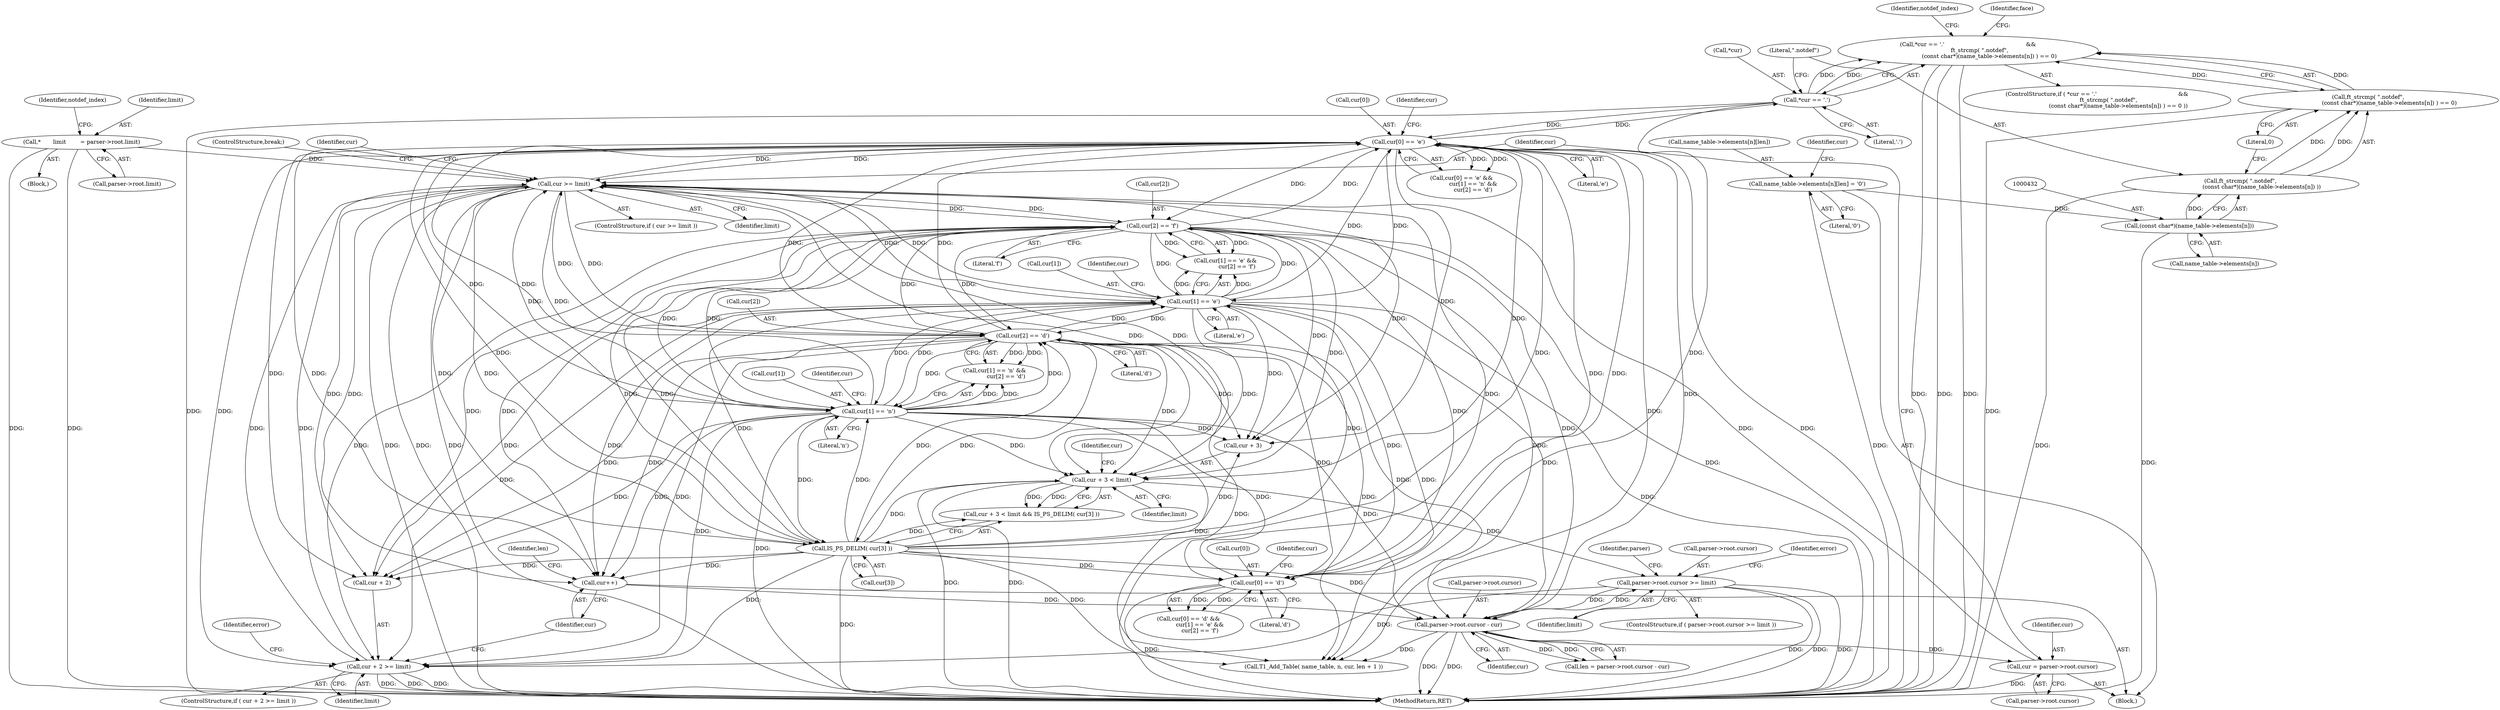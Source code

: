 digraph "0_savannah_73be9f9ab67842cfbec36ee99e8d2301434c84ca@API" {
"1000423" [label="(Call,*cur == '.'                                              &&\n             ft_strcmp( \".notdef\",\n                        (const char*)(name_table->elements[n]) ) == 0)"];
"1000424" [label="(Call,*cur == '.')"];
"1000323" [label="(Call,cur[0] == 'e')"];
"1000301" [label="(Call,cur[0] == 'd')"];
"1000283" [label="(Call,cur >= limit)"];
"1000312" [label="(Call,cur[2] == 'f')"];
"1000334" [label="(Call,cur[2] == 'd')"];
"1000329" [label="(Call,cur[1] == 'n')"];
"1000307" [label="(Call,cur[1] == 'e')"];
"1000294" [label="(Call,IS_PS_DELIM( cur[3] ))"];
"1000275" [label="(Call,cur = parser->root.cursor)"];
"1000379" [label="(Call,parser->root.cursor - cur)"];
"1000343" [label="(Call,parser->root.cursor >= limit)"];
"1000289" [label="(Call,cur + 3 < limit)"];
"1000375" [label="(Call,cur++)"];
"1000181" [label="(Call,*       limit        = parser->root.limit)"];
"1000364" [label="(Call,cur + 2 >= limit)"];
"1000428" [label="(Call,ft_strcmp( \".notdef\",\n                        (const char*)(name_table->elements[n]) ) == 0)"];
"1000429" [label="(Call,ft_strcmp( \".notdef\",\n                        (const char*)(name_table->elements[n]) ))"];
"1000431" [label="(Call,(const char*)(name_table->elements[n]))"];
"1000413" [label="(Call,name_table->elements[n][len] = '\0')"];
"1000293" [label="(Identifier,limit)"];
"1000532" [label="(MethodReturn,RET)"];
"1000343" [label="(Call,parser->root.cursor >= limit)"];
"1000377" [label="(Call,len = parser->root.cursor - cur)"];
"1000438" [label="(Literal,0)"];
"1000441" [label="(Identifier,notdef_index)"];
"1000380" [label="(Call,parser->root.cursor)"];
"1000192" [label="(Identifier,notdef_index)"];
"1000290" [label="(Call,cur + 3)"];
"1000424" [label="(Call,*cur == '.')"];
"1000379" [label="(Call,parser->root.cursor - cur)"];
"1000331" [label="(Identifier,cur)"];
"1000313" [label="(Call,cur[2])"];
"1000277" [label="(Call,parser->root.cursor)"];
"1000428" [label="(Call,ft_strcmp( \".notdef\",\n                        (const char*)(name_table->elements[n]) ) == 0)"];
"1000311" [label="(Literal,'e')"];
"1000323" [label="(Call,cur[0] == 'e')"];
"1000296" [label="(Identifier,cur)"];
"1000429" [label="(Call,ft_strcmp( \".notdef\",\n                        (const char*)(name_table->elements[n]) ))"];
"1000307" [label="(Call,cur[1] == 'e')"];
"1000308" [label="(Call,cur[1])"];
"1000414" [label="(Call,name_table->elements[n][len])"];
"1000284" [label="(Identifier,cur)"];
"1000322" [label="(Call,cur[0] == 'e' &&\n             cur[1] == 'n' &&\n             cur[2] == 'd')"];
"1000294" [label="(Call,IS_PS_DELIM( cur[3] ))"];
"1000291" [label="(Identifier,cur)"];
"1000330" [label="(Call,cur[1])"];
"1000403" [label="(Call,T1_Add_Table( name_table, n, cur, len + 1 ))"];
"1000349" [label="(Identifier,limit)"];
"1000282" [label="(ControlStructure,if ( cur >= limit ))"];
"1000182" [label="(Identifier,limit)"];
"1000183" [label="(Call,parser->root.limit)"];
"1000433" [label="(Call,name_table->elements[n])"];
"1000336" [label="(Identifier,cur)"];
"1000452" [label="(Identifier,face)"];
"1000431" [label="(Call,(const char*)(name_table->elements[n]))"];
"1000425" [label="(Call,*cur)"];
"1000295" [label="(Call,cur[3])"];
"1000352" [label="(Identifier,error)"];
"1000302" [label="(Call,cur[0])"];
"1000365" [label="(Call,cur + 2)"];
"1000327" [label="(Literal,'e')"];
"1000300" [label="(Call,cur[0] == 'd' &&\n             cur[1] == 'e' &&\n             cur[2] == 'f')"];
"1000359" [label="(Identifier,parser)"];
"1000426" [label="(Identifier,cur)"];
"1000335" [label="(Call,cur[2])"];
"1000309" [label="(Identifier,cur)"];
"1000181" [label="(Call,*       limit        = parser->root.limit)"];
"1000329" [label="(Call,cur[1] == 'n')"];
"1000305" [label="(Literal,'d')"];
"1000324" [label="(Call,cur[0])"];
"1000301" [label="(Call,cur[0] == 'd')"];
"1000276" [label="(Identifier,cur)"];
"1000270" [label="(Block,)"];
"1000342" [label="(ControlStructure,if ( parser->root.cursor >= limit ))"];
"1000375" [label="(Call,cur++)"];
"1000288" [label="(Call,cur + 3 < limit && IS_PS_DELIM( cur[3] ))"];
"1000422" [label="(ControlStructure,if ( *cur == '.'                                              &&\n             ft_strcmp( \".notdef\",\n                        (const char*)(name_table->elements[n]) ) == 0 ))"];
"1000338" [label="(Literal,'d')"];
"1000275" [label="(Call,cur = parser->root.cursor)"];
"1000344" [label="(Call,parser->root.cursor)"];
"1000316" [label="(Literal,'f')"];
"1000312" [label="(Call,cur[2] == 'f')"];
"1000363" [label="(ControlStructure,if ( cur + 2 >= limit ))"];
"1000368" [label="(Identifier,limit)"];
"1000306" [label="(Call,cur[1] == 'e' &&\n             cur[2] == 'f')"];
"1000413" [label="(Call,name_table->elements[n][len] = '\0')"];
"1000430" [label="(Literal,\".notdef\")"];
"1000289" [label="(Call,cur + 3 < limit)"];
"1000385" [label="(Identifier,cur)"];
"1000285" [label="(Identifier,limit)"];
"1000371" [label="(Identifier,error)"];
"1000283" [label="(Call,cur >= limit)"];
"1000334" [label="(Call,cur[2] == 'd')"];
"1000376" [label="(Identifier,cur)"];
"1000333" [label="(Literal,'n')"];
"1000314" [label="(Identifier,cur)"];
"1000427" [label="(Literal,'.')"];
"1000133" [label="(Block,)"];
"1000378" [label="(Identifier,len)"];
"1000423" [label="(Call,*cur == '.'                                              &&\n             ft_strcmp( \".notdef\",\n                        (const char*)(name_table->elements[n]) ) == 0)"];
"1000421" [label="(Literal,'\0')"];
"1000286" [label="(ControlStructure,break;)"];
"1000328" [label="(Call,cur[1] == 'n' &&\n             cur[2] == 'd')"];
"1000364" [label="(Call,cur + 2 >= limit)"];
"1000423" -> "1000422"  [label="AST: "];
"1000423" -> "1000424"  [label="CFG: "];
"1000423" -> "1000428"  [label="CFG: "];
"1000424" -> "1000423"  [label="AST: "];
"1000428" -> "1000423"  [label="AST: "];
"1000441" -> "1000423"  [label="CFG: "];
"1000452" -> "1000423"  [label="CFG: "];
"1000423" -> "1000532"  [label="DDG: "];
"1000423" -> "1000532"  [label="DDG: "];
"1000423" -> "1000532"  [label="DDG: "];
"1000424" -> "1000423"  [label="DDG: "];
"1000424" -> "1000423"  [label="DDG: "];
"1000428" -> "1000423"  [label="DDG: "];
"1000428" -> "1000423"  [label="DDG: "];
"1000424" -> "1000427"  [label="CFG: "];
"1000425" -> "1000424"  [label="AST: "];
"1000427" -> "1000424"  [label="AST: "];
"1000430" -> "1000424"  [label="CFG: "];
"1000424" -> "1000532"  [label="DDG: "];
"1000424" -> "1000301"  [label="DDG: "];
"1000424" -> "1000323"  [label="DDG: "];
"1000323" -> "1000424"  [label="DDG: "];
"1000323" -> "1000322"  [label="AST: "];
"1000323" -> "1000327"  [label="CFG: "];
"1000324" -> "1000323"  [label="AST: "];
"1000327" -> "1000323"  [label="AST: "];
"1000331" -> "1000323"  [label="CFG: "];
"1000322" -> "1000323"  [label="CFG: "];
"1000323" -> "1000532"  [label="DDG: "];
"1000323" -> "1000283"  [label="DDG: "];
"1000323" -> "1000289"  [label="DDG: "];
"1000323" -> "1000290"  [label="DDG: "];
"1000323" -> "1000294"  [label="DDG: "];
"1000323" -> "1000301"  [label="DDG: "];
"1000323" -> "1000307"  [label="DDG: "];
"1000323" -> "1000312"  [label="DDG: "];
"1000323" -> "1000322"  [label="DDG: "];
"1000323" -> "1000322"  [label="DDG: "];
"1000301" -> "1000323"  [label="DDG: "];
"1000283" -> "1000323"  [label="DDG: "];
"1000312" -> "1000323"  [label="DDG: "];
"1000329" -> "1000323"  [label="DDG: "];
"1000307" -> "1000323"  [label="DDG: "];
"1000334" -> "1000323"  [label="DDG: "];
"1000294" -> "1000323"  [label="DDG: "];
"1000323" -> "1000329"  [label="DDG: "];
"1000323" -> "1000334"  [label="DDG: "];
"1000323" -> "1000364"  [label="DDG: "];
"1000323" -> "1000365"  [label="DDG: "];
"1000323" -> "1000375"  [label="DDG: "];
"1000323" -> "1000379"  [label="DDG: "];
"1000323" -> "1000403"  [label="DDG: "];
"1000301" -> "1000300"  [label="AST: "];
"1000301" -> "1000305"  [label="CFG: "];
"1000302" -> "1000301"  [label="AST: "];
"1000305" -> "1000301"  [label="AST: "];
"1000309" -> "1000301"  [label="CFG: "];
"1000300" -> "1000301"  [label="CFG: "];
"1000301" -> "1000532"  [label="DDG: "];
"1000301" -> "1000300"  [label="DDG: "];
"1000301" -> "1000300"  [label="DDG: "];
"1000283" -> "1000301"  [label="DDG: "];
"1000312" -> "1000301"  [label="DDG: "];
"1000329" -> "1000301"  [label="DDG: "];
"1000307" -> "1000301"  [label="DDG: "];
"1000334" -> "1000301"  [label="DDG: "];
"1000294" -> "1000301"  [label="DDG: "];
"1000283" -> "1000282"  [label="AST: "];
"1000283" -> "1000285"  [label="CFG: "];
"1000284" -> "1000283"  [label="AST: "];
"1000285" -> "1000283"  [label="AST: "];
"1000286" -> "1000283"  [label="CFG: "];
"1000291" -> "1000283"  [label="CFG: "];
"1000283" -> "1000532"  [label="DDG: "];
"1000283" -> "1000532"  [label="DDG: "];
"1000283" -> "1000532"  [label="DDG: "];
"1000312" -> "1000283"  [label="DDG: "];
"1000329" -> "1000283"  [label="DDG: "];
"1000275" -> "1000283"  [label="DDG: "];
"1000307" -> "1000283"  [label="DDG: "];
"1000334" -> "1000283"  [label="DDG: "];
"1000294" -> "1000283"  [label="DDG: "];
"1000181" -> "1000283"  [label="DDG: "];
"1000364" -> "1000283"  [label="DDG: "];
"1000283" -> "1000289"  [label="DDG: "];
"1000283" -> "1000289"  [label="DDG: "];
"1000283" -> "1000290"  [label="DDG: "];
"1000283" -> "1000294"  [label="DDG: "];
"1000283" -> "1000307"  [label="DDG: "];
"1000283" -> "1000312"  [label="DDG: "];
"1000283" -> "1000329"  [label="DDG: "];
"1000283" -> "1000334"  [label="DDG: "];
"1000283" -> "1000364"  [label="DDG: "];
"1000283" -> "1000365"  [label="DDG: "];
"1000283" -> "1000375"  [label="DDG: "];
"1000312" -> "1000306"  [label="AST: "];
"1000312" -> "1000316"  [label="CFG: "];
"1000313" -> "1000312"  [label="AST: "];
"1000316" -> "1000312"  [label="AST: "];
"1000306" -> "1000312"  [label="CFG: "];
"1000312" -> "1000532"  [label="DDG: "];
"1000312" -> "1000289"  [label="DDG: "];
"1000312" -> "1000290"  [label="DDG: "];
"1000312" -> "1000294"  [label="DDG: "];
"1000312" -> "1000307"  [label="DDG: "];
"1000312" -> "1000306"  [label="DDG: "];
"1000312" -> "1000306"  [label="DDG: "];
"1000334" -> "1000312"  [label="DDG: "];
"1000329" -> "1000312"  [label="DDG: "];
"1000307" -> "1000312"  [label="DDG: "];
"1000294" -> "1000312"  [label="DDG: "];
"1000312" -> "1000329"  [label="DDG: "];
"1000312" -> "1000334"  [label="DDG: "];
"1000312" -> "1000364"  [label="DDG: "];
"1000312" -> "1000365"  [label="DDG: "];
"1000312" -> "1000375"  [label="DDG: "];
"1000312" -> "1000379"  [label="DDG: "];
"1000312" -> "1000403"  [label="DDG: "];
"1000334" -> "1000328"  [label="AST: "];
"1000334" -> "1000338"  [label="CFG: "];
"1000335" -> "1000334"  [label="AST: "];
"1000338" -> "1000334"  [label="AST: "];
"1000328" -> "1000334"  [label="CFG: "];
"1000334" -> "1000532"  [label="DDG: "];
"1000334" -> "1000289"  [label="DDG: "];
"1000334" -> "1000290"  [label="DDG: "];
"1000334" -> "1000294"  [label="DDG: "];
"1000334" -> "1000307"  [label="DDG: "];
"1000334" -> "1000329"  [label="DDG: "];
"1000334" -> "1000328"  [label="DDG: "];
"1000334" -> "1000328"  [label="DDG: "];
"1000329" -> "1000334"  [label="DDG: "];
"1000307" -> "1000334"  [label="DDG: "];
"1000294" -> "1000334"  [label="DDG: "];
"1000334" -> "1000364"  [label="DDG: "];
"1000334" -> "1000365"  [label="DDG: "];
"1000334" -> "1000375"  [label="DDG: "];
"1000334" -> "1000379"  [label="DDG: "];
"1000334" -> "1000403"  [label="DDG: "];
"1000329" -> "1000328"  [label="AST: "];
"1000329" -> "1000333"  [label="CFG: "];
"1000330" -> "1000329"  [label="AST: "];
"1000333" -> "1000329"  [label="AST: "];
"1000336" -> "1000329"  [label="CFG: "];
"1000328" -> "1000329"  [label="CFG: "];
"1000329" -> "1000532"  [label="DDG: "];
"1000329" -> "1000289"  [label="DDG: "];
"1000329" -> "1000290"  [label="DDG: "];
"1000329" -> "1000294"  [label="DDG: "];
"1000329" -> "1000307"  [label="DDG: "];
"1000329" -> "1000328"  [label="DDG: "];
"1000329" -> "1000328"  [label="DDG: "];
"1000307" -> "1000329"  [label="DDG: "];
"1000294" -> "1000329"  [label="DDG: "];
"1000329" -> "1000364"  [label="DDG: "];
"1000329" -> "1000365"  [label="DDG: "];
"1000329" -> "1000375"  [label="DDG: "];
"1000329" -> "1000379"  [label="DDG: "];
"1000329" -> "1000403"  [label="DDG: "];
"1000307" -> "1000306"  [label="AST: "];
"1000307" -> "1000311"  [label="CFG: "];
"1000308" -> "1000307"  [label="AST: "];
"1000311" -> "1000307"  [label="AST: "];
"1000314" -> "1000307"  [label="CFG: "];
"1000306" -> "1000307"  [label="CFG: "];
"1000307" -> "1000532"  [label="DDG: "];
"1000307" -> "1000289"  [label="DDG: "];
"1000307" -> "1000290"  [label="DDG: "];
"1000307" -> "1000294"  [label="DDG: "];
"1000307" -> "1000306"  [label="DDG: "];
"1000307" -> "1000306"  [label="DDG: "];
"1000294" -> "1000307"  [label="DDG: "];
"1000307" -> "1000364"  [label="DDG: "];
"1000307" -> "1000365"  [label="DDG: "];
"1000307" -> "1000375"  [label="DDG: "];
"1000307" -> "1000379"  [label="DDG: "];
"1000307" -> "1000403"  [label="DDG: "];
"1000294" -> "1000288"  [label="AST: "];
"1000294" -> "1000295"  [label="CFG: "];
"1000295" -> "1000294"  [label="AST: "];
"1000288" -> "1000294"  [label="CFG: "];
"1000294" -> "1000532"  [label="DDG: "];
"1000294" -> "1000289"  [label="DDG: "];
"1000294" -> "1000290"  [label="DDG: "];
"1000294" -> "1000288"  [label="DDG: "];
"1000294" -> "1000364"  [label="DDG: "];
"1000294" -> "1000365"  [label="DDG: "];
"1000294" -> "1000375"  [label="DDG: "];
"1000294" -> "1000379"  [label="DDG: "];
"1000294" -> "1000403"  [label="DDG: "];
"1000275" -> "1000270"  [label="AST: "];
"1000275" -> "1000277"  [label="CFG: "];
"1000276" -> "1000275"  [label="AST: "];
"1000277" -> "1000275"  [label="AST: "];
"1000284" -> "1000275"  [label="CFG: "];
"1000275" -> "1000532"  [label="DDG: "];
"1000379" -> "1000275"  [label="DDG: "];
"1000379" -> "1000377"  [label="AST: "];
"1000379" -> "1000385"  [label="CFG: "];
"1000380" -> "1000379"  [label="AST: "];
"1000385" -> "1000379"  [label="AST: "];
"1000377" -> "1000379"  [label="CFG: "];
"1000379" -> "1000532"  [label="DDG: "];
"1000379" -> "1000532"  [label="DDG: "];
"1000379" -> "1000343"  [label="DDG: "];
"1000379" -> "1000377"  [label="DDG: "];
"1000379" -> "1000377"  [label="DDG: "];
"1000343" -> "1000379"  [label="DDG: "];
"1000375" -> "1000379"  [label="DDG: "];
"1000379" -> "1000403"  [label="DDG: "];
"1000343" -> "1000342"  [label="AST: "];
"1000343" -> "1000349"  [label="CFG: "];
"1000344" -> "1000343"  [label="AST: "];
"1000349" -> "1000343"  [label="AST: "];
"1000352" -> "1000343"  [label="CFG: "];
"1000359" -> "1000343"  [label="CFG: "];
"1000343" -> "1000532"  [label="DDG: "];
"1000343" -> "1000532"  [label="DDG: "];
"1000343" -> "1000532"  [label="DDG: "];
"1000289" -> "1000343"  [label="DDG: "];
"1000343" -> "1000364"  [label="DDG: "];
"1000289" -> "1000288"  [label="AST: "];
"1000289" -> "1000293"  [label="CFG: "];
"1000290" -> "1000289"  [label="AST: "];
"1000293" -> "1000289"  [label="AST: "];
"1000296" -> "1000289"  [label="CFG: "];
"1000288" -> "1000289"  [label="CFG: "];
"1000289" -> "1000532"  [label="DDG: "];
"1000289" -> "1000532"  [label="DDG: "];
"1000289" -> "1000288"  [label="DDG: "];
"1000289" -> "1000288"  [label="DDG: "];
"1000375" -> "1000270"  [label="AST: "];
"1000375" -> "1000376"  [label="CFG: "];
"1000376" -> "1000375"  [label="AST: "];
"1000378" -> "1000375"  [label="CFG: "];
"1000181" -> "1000133"  [label="AST: "];
"1000181" -> "1000183"  [label="CFG: "];
"1000182" -> "1000181"  [label="AST: "];
"1000183" -> "1000181"  [label="AST: "];
"1000192" -> "1000181"  [label="CFG: "];
"1000181" -> "1000532"  [label="DDG: "];
"1000181" -> "1000532"  [label="DDG: "];
"1000364" -> "1000363"  [label="AST: "];
"1000364" -> "1000368"  [label="CFG: "];
"1000365" -> "1000364"  [label="AST: "];
"1000368" -> "1000364"  [label="AST: "];
"1000371" -> "1000364"  [label="CFG: "];
"1000376" -> "1000364"  [label="CFG: "];
"1000364" -> "1000532"  [label="DDG: "];
"1000364" -> "1000532"  [label="DDG: "];
"1000364" -> "1000532"  [label="DDG: "];
"1000428" -> "1000438"  [label="CFG: "];
"1000429" -> "1000428"  [label="AST: "];
"1000438" -> "1000428"  [label="AST: "];
"1000428" -> "1000532"  [label="DDG: "];
"1000429" -> "1000428"  [label="DDG: "];
"1000429" -> "1000428"  [label="DDG: "];
"1000429" -> "1000431"  [label="CFG: "];
"1000430" -> "1000429"  [label="AST: "];
"1000431" -> "1000429"  [label="AST: "];
"1000438" -> "1000429"  [label="CFG: "];
"1000429" -> "1000532"  [label="DDG: "];
"1000431" -> "1000429"  [label="DDG: "];
"1000431" -> "1000433"  [label="CFG: "];
"1000432" -> "1000431"  [label="AST: "];
"1000433" -> "1000431"  [label="AST: "];
"1000431" -> "1000532"  [label="DDG: "];
"1000413" -> "1000431"  [label="DDG: "];
"1000413" -> "1000270"  [label="AST: "];
"1000413" -> "1000421"  [label="CFG: "];
"1000414" -> "1000413"  [label="AST: "];
"1000421" -> "1000413"  [label="AST: "];
"1000426" -> "1000413"  [label="CFG: "];
"1000413" -> "1000532"  [label="DDG: "];
}
